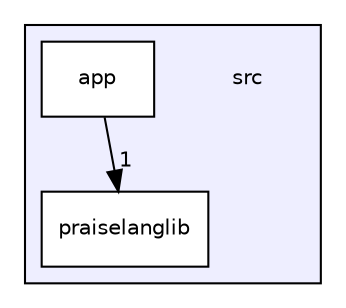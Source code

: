 digraph "src" {
  compound=true
  node [ fontsize="10", fontname="Helvetica"];
  edge [ labelfontsize="10", labelfontname="Helvetica"];
  subgraph clusterdir_68267d1309a1af8e8297ef4c3efbcdba {
    graph [ bgcolor="#eeeeff", pencolor="black", label="" URL="dir_68267d1309a1af8e8297ef4c3efbcdba.html"];
    dir_68267d1309a1af8e8297ef4c3efbcdba [shape=plaintext label="src"];
  dir_5194e5fea318fda12687127c23f8aba1 [shape=box label="app" fillcolor="white" style="filled" URL="dir_5194e5fea318fda12687127c23f8aba1.html"];
  dir_1c8bb0c09c0087c5d435ae349b3ea5a4 [shape=box label="praiselanglib" fillcolor="white" style="filled" URL="dir_1c8bb0c09c0087c5d435ae349b3ea5a4.html"];
  }
  dir_5194e5fea318fda12687127c23f8aba1->dir_1c8bb0c09c0087c5d435ae349b3ea5a4 [headlabel="1", labeldistance=1.5 headhref="dir_000001_000002.html"];
}
